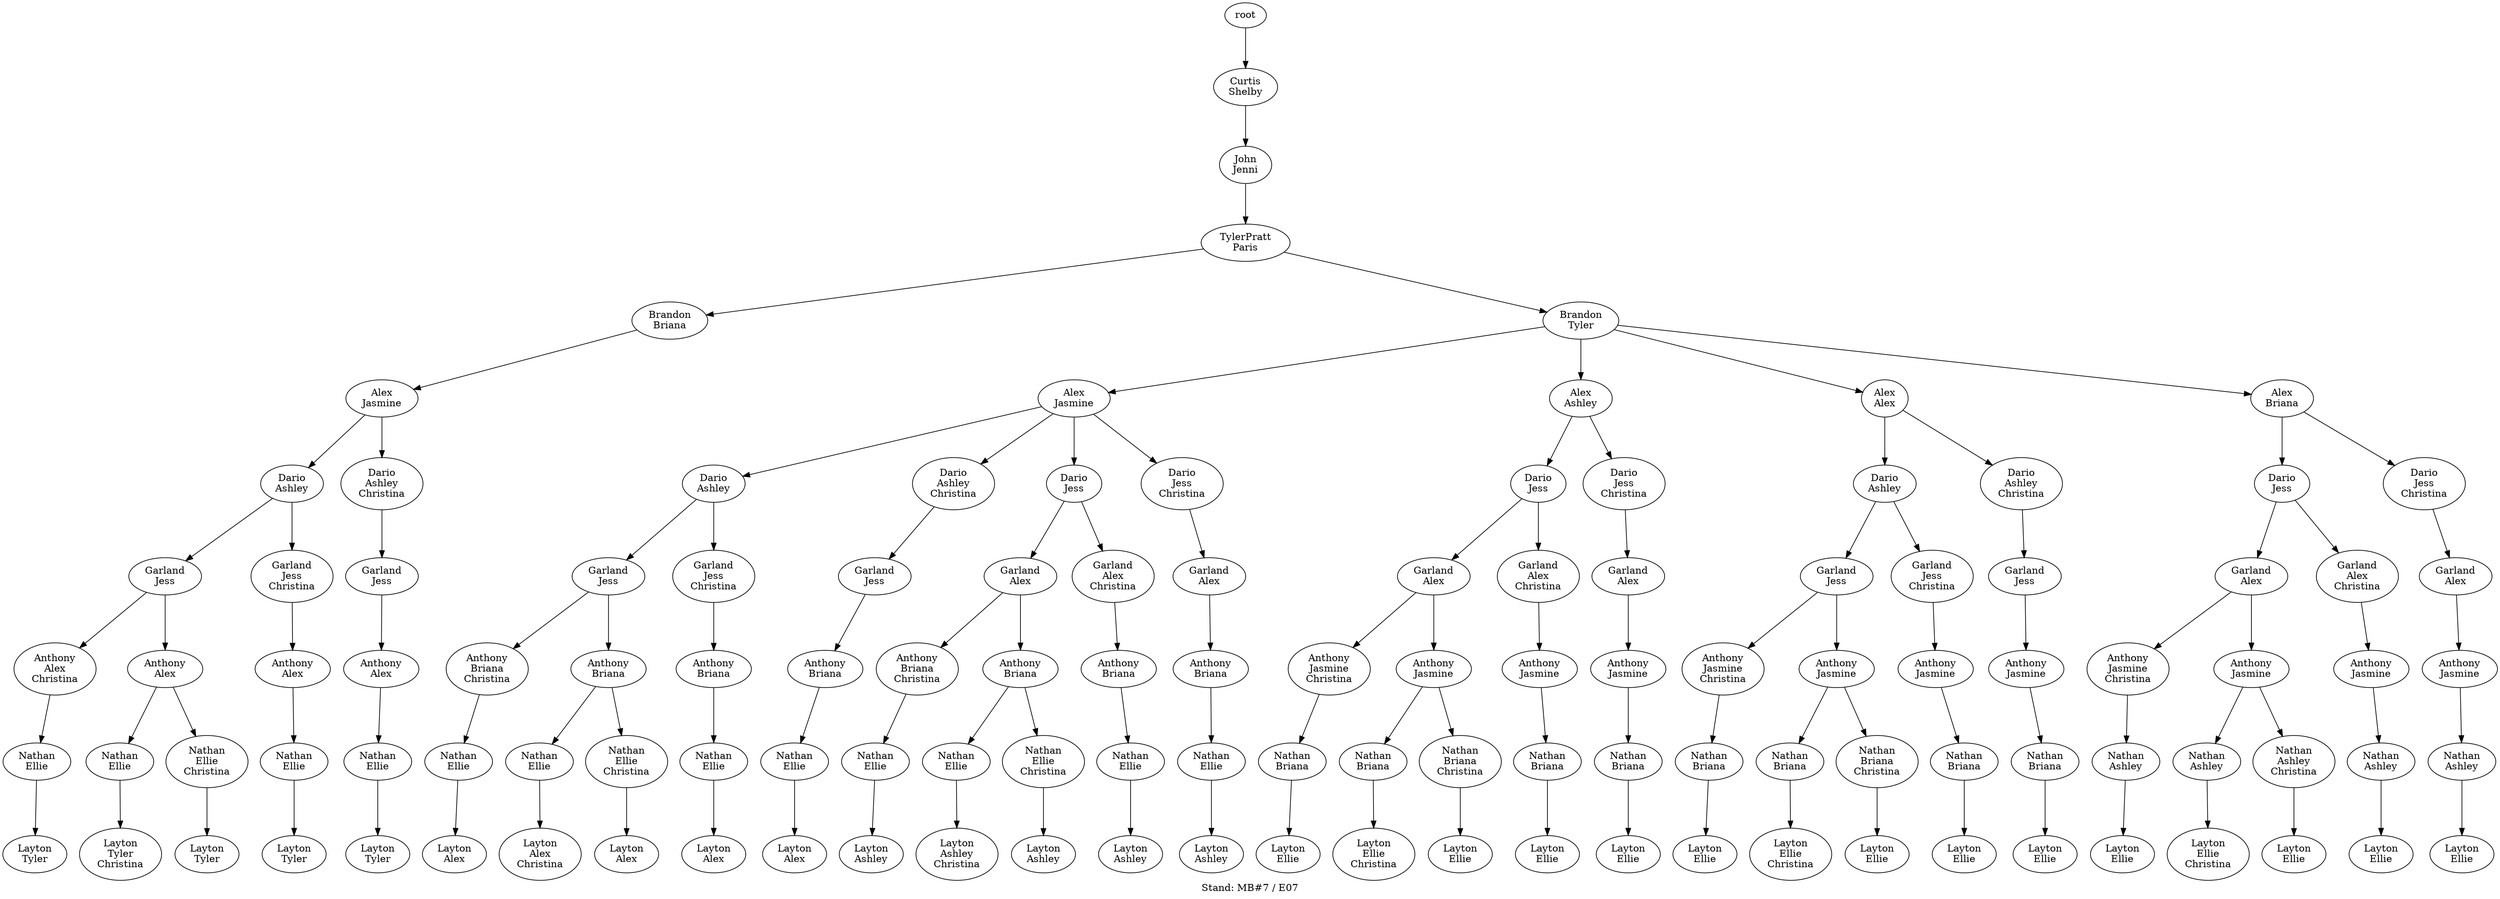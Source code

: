 digraph D { labelloc="b"; label="Stand: MB#7 / E07"; ranksep=0.8;
"root/8"[label="Curtis\nShelby"]
"root" -> "root/8";
"root/8/5"[label="John\nJenni"]
"root/8" -> "root/8/5";
"root/8/5/7"[label="TylerPratt\nParis"]
"root/8/5" -> "root/8/5/7";
"root/8/5/7/2"[label="Brandon\nBriana"]
"root/8/5/7" -> "root/8/5/7/2";
"root/8/5/7/2/4"[label="Alex\nJasmine"]
"root/8/5/7/2" -> "root/8/5/7/2/4";
"root/8/5/7/2/4/1"[label="Dario\nAshley"]
"root/8/5/7/2/4" -> "root/8/5/7/2/4/1";
"root/8/5/7/2/4/1/6"[label="Garland\nJess"]
"root/8/5/7/2/4/1" -> "root/8/5/7/2/4/1/6";
"root/8/5/7/2/4/1/6/0,10"[label="Anthony\nAlex\nChristina"]
"root/8/5/7/2/4/1/6" -> "root/8/5/7/2/4/1/6/0,10";
"root/8/5/7/2/4/1/6/0,10/3"[label="Nathan\nEllie"]
"root/8/5/7/2/4/1/6/0,10" -> "root/8/5/7/2/4/1/6/0,10/3";
"root/8/5/7/2/4/1/6/0,10/3/9"[label="Layton\nTyler"]
"root/8/5/7/2/4/1/6/0,10/3" -> "root/8/5/7/2/4/1/6/0,10/3/9";
"root/8/5/7/2/4/1,10"[label="Dario\nAshley\nChristina"]
"root/8/5/7/2/4" -> "root/8/5/7/2/4/1,10";
"root/8/5/7/2/4/1,10/6"[label="Garland\nJess"]
"root/8/5/7/2/4/1,10" -> "root/8/5/7/2/4/1,10/6";
"root/8/5/7/2/4/1,10/6/0"[label="Anthony\nAlex"]
"root/8/5/7/2/4/1,10/6" -> "root/8/5/7/2/4/1,10/6/0";
"root/8/5/7/2/4/1,10/6/0/3"[label="Nathan\nEllie"]
"root/8/5/7/2/4/1,10/6/0" -> "root/8/5/7/2/4/1,10/6/0/3";
"root/8/5/7/2/4/1,10/6/0/3/9"[label="Layton\nTyler"]
"root/8/5/7/2/4/1,10/6/0/3" -> "root/8/5/7/2/4/1,10/6/0/3/9";
"root/8/5/7/2/4/1/6,10"[label="Garland\nJess\nChristina"]
"root/8/5/7/2/4/1" -> "root/8/5/7/2/4/1/6,10";
"root/8/5/7/2/4/1/6,10/0"[label="Anthony\nAlex"]
"root/8/5/7/2/4/1/6,10" -> "root/8/5/7/2/4/1/6,10/0";
"root/8/5/7/2/4/1/6,10/0/3"[label="Nathan\nEllie"]
"root/8/5/7/2/4/1/6,10/0" -> "root/8/5/7/2/4/1/6,10/0/3";
"root/8/5/7/2/4/1/6,10/0/3/9"[label="Layton\nTyler"]
"root/8/5/7/2/4/1/6,10/0/3" -> "root/8/5/7/2/4/1/6,10/0/3/9";
"root/8/5/7/2/4/1/6/0"[label="Anthony\nAlex"]
"root/8/5/7/2/4/1/6" -> "root/8/5/7/2/4/1/6/0";
"root/8/5/7/2/4/1/6/0/3"[label="Nathan\nEllie"]
"root/8/5/7/2/4/1/6/0" -> "root/8/5/7/2/4/1/6/0/3";
"root/8/5/7/2/4/1/6/0/3/9,10"[label="Layton\nTyler\nChristina"]
"root/8/5/7/2/4/1/6/0/3" -> "root/8/5/7/2/4/1/6/0/3/9,10";
"root/8/5/7/2/4/1/6/0/3,10"[label="Nathan\nEllie\nChristina"]
"root/8/5/7/2/4/1/6/0" -> "root/8/5/7/2/4/1/6/0/3,10";
"root/8/5/7/2/4/1/6/0/3,10/9"[label="Layton\nTyler"]
"root/8/5/7/2/4/1/6/0/3,10" -> "root/8/5/7/2/4/1/6/0/3,10/9";
"root/8/5/7/9"[label="Brandon\nTyler"]
"root/8/5/7" -> "root/8/5/7/9";
"root/8/5/7/9/4"[label="Alex\nJasmine"]
"root/8/5/7/9" -> "root/8/5/7/9/4";
"root/8/5/7/9/4/1"[label="Dario\nAshley"]
"root/8/5/7/9/4" -> "root/8/5/7/9/4/1";
"root/8/5/7/9/4/1/6"[label="Garland\nJess"]
"root/8/5/7/9/4/1" -> "root/8/5/7/9/4/1/6";
"root/8/5/7/9/4/1/6/2,10"[label="Anthony\nBriana\nChristina"]
"root/8/5/7/9/4/1/6" -> "root/8/5/7/9/4/1/6/2,10";
"root/8/5/7/9/4/1/6/2,10/3"[label="Nathan\nEllie"]
"root/8/5/7/9/4/1/6/2,10" -> "root/8/5/7/9/4/1/6/2,10/3";
"root/8/5/7/9/4/1/6/2,10/3/0"[label="Layton\nAlex"]
"root/8/5/7/9/4/1/6/2,10/3" -> "root/8/5/7/9/4/1/6/2,10/3/0";
"root/8/5/7/9/4/1,10"[label="Dario\nAshley\nChristina"]
"root/8/5/7/9/4" -> "root/8/5/7/9/4/1,10";
"root/8/5/7/9/4/1,10/6"[label="Garland\nJess"]
"root/8/5/7/9/4/1,10" -> "root/8/5/7/9/4/1,10/6";
"root/8/5/7/9/4/1,10/6/2"[label="Anthony\nBriana"]
"root/8/5/7/9/4/1,10/6" -> "root/8/5/7/9/4/1,10/6/2";
"root/8/5/7/9/4/1,10/6/2/3"[label="Nathan\nEllie"]
"root/8/5/7/9/4/1,10/6/2" -> "root/8/5/7/9/4/1,10/6/2/3";
"root/8/5/7/9/4/1,10/6/2/3/0"[label="Layton\nAlex"]
"root/8/5/7/9/4/1,10/6/2/3" -> "root/8/5/7/9/4/1,10/6/2/3/0";
"root/8/5/7/9/4/1/6,10"[label="Garland\nJess\nChristina"]
"root/8/5/7/9/4/1" -> "root/8/5/7/9/4/1/6,10";
"root/8/5/7/9/4/1/6,10/2"[label="Anthony\nBriana"]
"root/8/5/7/9/4/1/6,10" -> "root/8/5/7/9/4/1/6,10/2";
"root/8/5/7/9/4/1/6,10/2/3"[label="Nathan\nEllie"]
"root/8/5/7/9/4/1/6,10/2" -> "root/8/5/7/9/4/1/6,10/2/3";
"root/8/5/7/9/4/1/6,10/2/3/0"[label="Layton\nAlex"]
"root/8/5/7/9/4/1/6,10/2/3" -> "root/8/5/7/9/4/1/6,10/2/3/0";
"root/8/5/7/9/4/1/6/2"[label="Anthony\nBriana"]
"root/8/5/7/9/4/1/6" -> "root/8/5/7/9/4/1/6/2";
"root/8/5/7/9/4/1/6/2/3"[label="Nathan\nEllie"]
"root/8/5/7/9/4/1/6/2" -> "root/8/5/7/9/4/1/6/2/3";
"root/8/5/7/9/4/1/6/2/3/0,10"[label="Layton\nAlex\nChristina"]
"root/8/5/7/9/4/1/6/2/3" -> "root/8/5/7/9/4/1/6/2/3/0,10";
"root/8/5/7/9/4/1/6/2/3,10"[label="Nathan\nEllie\nChristina"]
"root/8/5/7/9/4/1/6/2" -> "root/8/5/7/9/4/1/6/2/3,10";
"root/8/5/7/9/4/1/6/2/3,10/0"[label="Layton\nAlex"]
"root/8/5/7/9/4/1/6/2/3,10" -> "root/8/5/7/9/4/1/6/2/3,10/0";
"root/8/5/7/9/4/6"[label="Dario\nJess"]
"root/8/5/7/9/4" -> "root/8/5/7/9/4/6";
"root/8/5/7/9/4/6/0"[label="Garland\nAlex"]
"root/8/5/7/9/4/6" -> "root/8/5/7/9/4/6/0";
"root/8/5/7/9/4/6/0/2,10"[label="Anthony\nBriana\nChristina"]
"root/8/5/7/9/4/6/0" -> "root/8/5/7/9/4/6/0/2,10";
"root/8/5/7/9/4/6/0/2,10/3"[label="Nathan\nEllie"]
"root/8/5/7/9/4/6/0/2,10" -> "root/8/5/7/9/4/6/0/2,10/3";
"root/8/5/7/9/4/6/0/2,10/3/1"[label="Layton\nAshley"]
"root/8/5/7/9/4/6/0/2,10/3" -> "root/8/5/7/9/4/6/0/2,10/3/1";
"root/8/5/7/9/4/6,10"[label="Dario\nJess\nChristina"]
"root/8/5/7/9/4" -> "root/8/5/7/9/4/6,10";
"root/8/5/7/9/4/6,10/0"[label="Garland\nAlex"]
"root/8/5/7/9/4/6,10" -> "root/8/5/7/9/4/6,10/0";
"root/8/5/7/9/4/6,10/0/2"[label="Anthony\nBriana"]
"root/8/5/7/9/4/6,10/0" -> "root/8/5/7/9/4/6,10/0/2";
"root/8/5/7/9/4/6,10/0/2/3"[label="Nathan\nEllie"]
"root/8/5/7/9/4/6,10/0/2" -> "root/8/5/7/9/4/6,10/0/2/3";
"root/8/5/7/9/4/6,10/0/2/3/1"[label="Layton\nAshley"]
"root/8/5/7/9/4/6,10/0/2/3" -> "root/8/5/7/9/4/6,10/0/2/3/1";
"root/8/5/7/9/4/6/0,10"[label="Garland\nAlex\nChristina"]
"root/8/5/7/9/4/6" -> "root/8/5/7/9/4/6/0,10";
"root/8/5/7/9/4/6/0,10/2"[label="Anthony\nBriana"]
"root/8/5/7/9/4/6/0,10" -> "root/8/5/7/9/4/6/0,10/2";
"root/8/5/7/9/4/6/0,10/2/3"[label="Nathan\nEllie"]
"root/8/5/7/9/4/6/0,10/2" -> "root/8/5/7/9/4/6/0,10/2/3";
"root/8/5/7/9/4/6/0,10/2/3/1"[label="Layton\nAshley"]
"root/8/5/7/9/4/6/0,10/2/3" -> "root/8/5/7/9/4/6/0,10/2/3/1";
"root/8/5/7/9/4/6/0/2"[label="Anthony\nBriana"]
"root/8/5/7/9/4/6/0" -> "root/8/5/7/9/4/6/0/2";
"root/8/5/7/9/4/6/0/2/3"[label="Nathan\nEllie"]
"root/8/5/7/9/4/6/0/2" -> "root/8/5/7/9/4/6/0/2/3";
"root/8/5/7/9/4/6/0/2/3/1,10"[label="Layton\nAshley\nChristina"]
"root/8/5/7/9/4/6/0/2/3" -> "root/8/5/7/9/4/6/0/2/3/1,10";
"root/8/5/7/9/4/6/0/2/3,10"[label="Nathan\nEllie\nChristina"]
"root/8/5/7/9/4/6/0/2" -> "root/8/5/7/9/4/6/0/2/3,10";
"root/8/5/7/9/4/6/0/2/3,10/1"[label="Layton\nAshley"]
"root/8/5/7/9/4/6/0/2/3,10" -> "root/8/5/7/9/4/6/0/2/3,10/1";
"root/8/5/7/9/1"[label="Alex\nAshley"]
"root/8/5/7/9" -> "root/8/5/7/9/1";
"root/8/5/7/9/1/6"[label="Dario\nJess"]
"root/8/5/7/9/1" -> "root/8/5/7/9/1/6";
"root/8/5/7/9/1/6/0"[label="Garland\nAlex"]
"root/8/5/7/9/1/6" -> "root/8/5/7/9/1/6/0";
"root/8/5/7/9/1/6/0/4,10"[label="Anthony\nJasmine\nChristina"]
"root/8/5/7/9/1/6/0" -> "root/8/5/7/9/1/6/0/4,10";
"root/8/5/7/9/1/6/0/4,10/2"[label="Nathan\nBriana"]
"root/8/5/7/9/1/6/0/4,10" -> "root/8/5/7/9/1/6/0/4,10/2";
"root/8/5/7/9/1/6/0/4,10/2/3"[label="Layton\nEllie"]
"root/8/5/7/9/1/6/0/4,10/2" -> "root/8/5/7/9/1/6/0/4,10/2/3";
"root/8/5/7/9/1/6,10"[label="Dario\nJess\nChristina"]
"root/8/5/7/9/1" -> "root/8/5/7/9/1/6,10";
"root/8/5/7/9/1/6,10/0"[label="Garland\nAlex"]
"root/8/5/7/9/1/6,10" -> "root/8/5/7/9/1/6,10/0";
"root/8/5/7/9/1/6,10/0/4"[label="Anthony\nJasmine"]
"root/8/5/7/9/1/6,10/0" -> "root/8/5/7/9/1/6,10/0/4";
"root/8/5/7/9/1/6,10/0/4/2"[label="Nathan\nBriana"]
"root/8/5/7/9/1/6,10/0/4" -> "root/8/5/7/9/1/6,10/0/4/2";
"root/8/5/7/9/1/6,10/0/4/2/3"[label="Layton\nEllie"]
"root/8/5/7/9/1/6,10/0/4/2" -> "root/8/5/7/9/1/6,10/0/4/2/3";
"root/8/5/7/9/1/6/0,10"[label="Garland\nAlex\nChristina"]
"root/8/5/7/9/1/6" -> "root/8/5/7/9/1/6/0,10";
"root/8/5/7/9/1/6/0,10/4"[label="Anthony\nJasmine"]
"root/8/5/7/9/1/6/0,10" -> "root/8/5/7/9/1/6/0,10/4";
"root/8/5/7/9/1/6/0,10/4/2"[label="Nathan\nBriana"]
"root/8/5/7/9/1/6/0,10/4" -> "root/8/5/7/9/1/6/0,10/4/2";
"root/8/5/7/9/1/6/0,10/4/2/3"[label="Layton\nEllie"]
"root/8/5/7/9/1/6/0,10/4/2" -> "root/8/5/7/9/1/6/0,10/4/2/3";
"root/8/5/7/9/1/6/0/4"[label="Anthony\nJasmine"]
"root/8/5/7/9/1/6/0" -> "root/8/5/7/9/1/6/0/4";
"root/8/5/7/9/1/6/0/4/2"[label="Nathan\nBriana"]
"root/8/5/7/9/1/6/0/4" -> "root/8/5/7/9/1/6/0/4/2";
"root/8/5/7/9/1/6/0/4/2/3,10"[label="Layton\nEllie\nChristina"]
"root/8/5/7/9/1/6/0/4/2" -> "root/8/5/7/9/1/6/0/4/2/3,10";
"root/8/5/7/9/1/6/0/4/2,10"[label="Nathan\nBriana\nChristina"]
"root/8/5/7/9/1/6/0/4" -> "root/8/5/7/9/1/6/0/4/2,10";
"root/8/5/7/9/1/6/0/4/2,10/3"[label="Layton\nEllie"]
"root/8/5/7/9/1/6/0/4/2,10" -> "root/8/5/7/9/1/6/0/4/2,10/3";
"root/8/5/7/9/0"[label="Alex\nAlex"]
"root/8/5/7/9" -> "root/8/5/7/9/0";
"root/8/5/7/9/0/1"[label="Dario\nAshley"]
"root/8/5/7/9/0" -> "root/8/5/7/9/0/1";
"root/8/5/7/9/0/1/6"[label="Garland\nJess"]
"root/8/5/7/9/0/1" -> "root/8/5/7/9/0/1/6";
"root/8/5/7/9/0/1/6/4,10"[label="Anthony\nJasmine\nChristina"]
"root/8/5/7/9/0/1/6" -> "root/8/5/7/9/0/1/6/4,10";
"root/8/5/7/9/0/1/6/4,10/2"[label="Nathan\nBriana"]
"root/8/5/7/9/0/1/6/4,10" -> "root/8/5/7/9/0/1/6/4,10/2";
"root/8/5/7/9/0/1/6/4,10/2/3"[label="Layton\nEllie"]
"root/8/5/7/9/0/1/6/4,10/2" -> "root/8/5/7/9/0/1/6/4,10/2/3";
"root/8/5/7/9/0/1,10"[label="Dario\nAshley\nChristina"]
"root/8/5/7/9/0" -> "root/8/5/7/9/0/1,10";
"root/8/5/7/9/0/1,10/6"[label="Garland\nJess"]
"root/8/5/7/9/0/1,10" -> "root/8/5/7/9/0/1,10/6";
"root/8/5/7/9/0/1,10/6/4"[label="Anthony\nJasmine"]
"root/8/5/7/9/0/1,10/6" -> "root/8/5/7/9/0/1,10/6/4";
"root/8/5/7/9/0/1,10/6/4/2"[label="Nathan\nBriana"]
"root/8/5/7/9/0/1,10/6/4" -> "root/8/5/7/9/0/1,10/6/4/2";
"root/8/5/7/9/0/1,10/6/4/2/3"[label="Layton\nEllie"]
"root/8/5/7/9/0/1,10/6/4/2" -> "root/8/5/7/9/0/1,10/6/4/2/3";
"root/8/5/7/9/0/1/6,10"[label="Garland\nJess\nChristina"]
"root/8/5/7/9/0/1" -> "root/8/5/7/9/0/1/6,10";
"root/8/5/7/9/0/1/6,10/4"[label="Anthony\nJasmine"]
"root/8/5/7/9/0/1/6,10" -> "root/8/5/7/9/0/1/6,10/4";
"root/8/5/7/9/0/1/6,10/4/2"[label="Nathan\nBriana"]
"root/8/5/7/9/0/1/6,10/4" -> "root/8/5/7/9/0/1/6,10/4/2";
"root/8/5/7/9/0/1/6,10/4/2/3"[label="Layton\nEllie"]
"root/8/5/7/9/0/1/6,10/4/2" -> "root/8/5/7/9/0/1/6,10/4/2/3";
"root/8/5/7/9/0/1/6/4"[label="Anthony\nJasmine"]
"root/8/5/7/9/0/1/6" -> "root/8/5/7/9/0/1/6/4";
"root/8/5/7/9/0/1/6/4/2"[label="Nathan\nBriana"]
"root/8/5/7/9/0/1/6/4" -> "root/8/5/7/9/0/1/6/4/2";
"root/8/5/7/9/0/1/6/4/2/3,10"[label="Layton\nEllie\nChristina"]
"root/8/5/7/9/0/1/6/4/2" -> "root/8/5/7/9/0/1/6/4/2/3,10";
"root/8/5/7/9/0/1/6/4/2,10"[label="Nathan\nBriana\nChristina"]
"root/8/5/7/9/0/1/6/4" -> "root/8/5/7/9/0/1/6/4/2,10";
"root/8/5/7/9/0/1/6/4/2,10/3"[label="Layton\nEllie"]
"root/8/5/7/9/0/1/6/4/2,10" -> "root/8/5/7/9/0/1/6/4/2,10/3";
"root/8/5/7/9/2"[label="Alex\nBriana"]
"root/8/5/7/9" -> "root/8/5/7/9/2";
"root/8/5/7/9/2/6"[label="Dario\nJess"]
"root/8/5/7/9/2" -> "root/8/5/7/9/2/6";
"root/8/5/7/9/2/6/0"[label="Garland\nAlex"]
"root/8/5/7/9/2/6" -> "root/8/5/7/9/2/6/0";
"root/8/5/7/9/2/6/0/4,10"[label="Anthony\nJasmine\nChristina"]
"root/8/5/7/9/2/6/0" -> "root/8/5/7/9/2/6/0/4,10";
"root/8/5/7/9/2/6/0/4,10/1"[label="Nathan\nAshley"]
"root/8/5/7/9/2/6/0/4,10" -> "root/8/5/7/9/2/6/0/4,10/1";
"root/8/5/7/9/2/6/0/4,10/1/3"[label="Layton\nEllie"]
"root/8/5/7/9/2/6/0/4,10/1" -> "root/8/5/7/9/2/6/0/4,10/1/3";
"root/8/5/7/9/2/6,10"[label="Dario\nJess\nChristina"]
"root/8/5/7/9/2" -> "root/8/5/7/9/2/6,10";
"root/8/5/7/9/2/6,10/0"[label="Garland\nAlex"]
"root/8/5/7/9/2/6,10" -> "root/8/5/7/9/2/6,10/0";
"root/8/5/7/9/2/6,10/0/4"[label="Anthony\nJasmine"]
"root/8/5/7/9/2/6,10/0" -> "root/8/5/7/9/2/6,10/0/4";
"root/8/5/7/9/2/6,10/0/4/1"[label="Nathan\nAshley"]
"root/8/5/7/9/2/6,10/0/4" -> "root/8/5/7/9/2/6,10/0/4/1";
"root/8/5/7/9/2/6,10/0/4/1/3"[label="Layton\nEllie"]
"root/8/5/7/9/2/6,10/0/4/1" -> "root/8/5/7/9/2/6,10/0/4/1/3";
"root/8/5/7/9/2/6/0,10"[label="Garland\nAlex\nChristina"]
"root/8/5/7/9/2/6" -> "root/8/5/7/9/2/6/0,10";
"root/8/5/7/9/2/6/0,10/4"[label="Anthony\nJasmine"]
"root/8/5/7/9/2/6/0,10" -> "root/8/5/7/9/2/6/0,10/4";
"root/8/5/7/9/2/6/0,10/4/1"[label="Nathan\nAshley"]
"root/8/5/7/9/2/6/0,10/4" -> "root/8/5/7/9/2/6/0,10/4/1";
"root/8/5/7/9/2/6/0,10/4/1/3"[label="Layton\nEllie"]
"root/8/5/7/9/2/6/0,10/4/1" -> "root/8/5/7/9/2/6/0,10/4/1/3";
"root/8/5/7/9/2/6/0/4"[label="Anthony\nJasmine"]
"root/8/5/7/9/2/6/0" -> "root/8/5/7/9/2/6/0/4";
"root/8/5/7/9/2/6/0/4/1"[label="Nathan\nAshley"]
"root/8/5/7/9/2/6/0/4" -> "root/8/5/7/9/2/6/0/4/1";
"root/8/5/7/9/2/6/0/4/1/3,10"[label="Layton\nEllie\nChristina"]
"root/8/5/7/9/2/6/0/4/1" -> "root/8/5/7/9/2/6/0/4/1/3,10";
"root/8/5/7/9/2/6/0/4/1,10"[label="Nathan\nAshley\nChristina"]
"root/8/5/7/9/2/6/0/4" -> "root/8/5/7/9/2/6/0/4/1,10";
"root/8/5/7/9/2/6/0/4/1,10/3"[label="Layton\nEllie"]
"root/8/5/7/9/2/6/0/4/1,10" -> "root/8/5/7/9/2/6/0/4/1,10/3";
}
